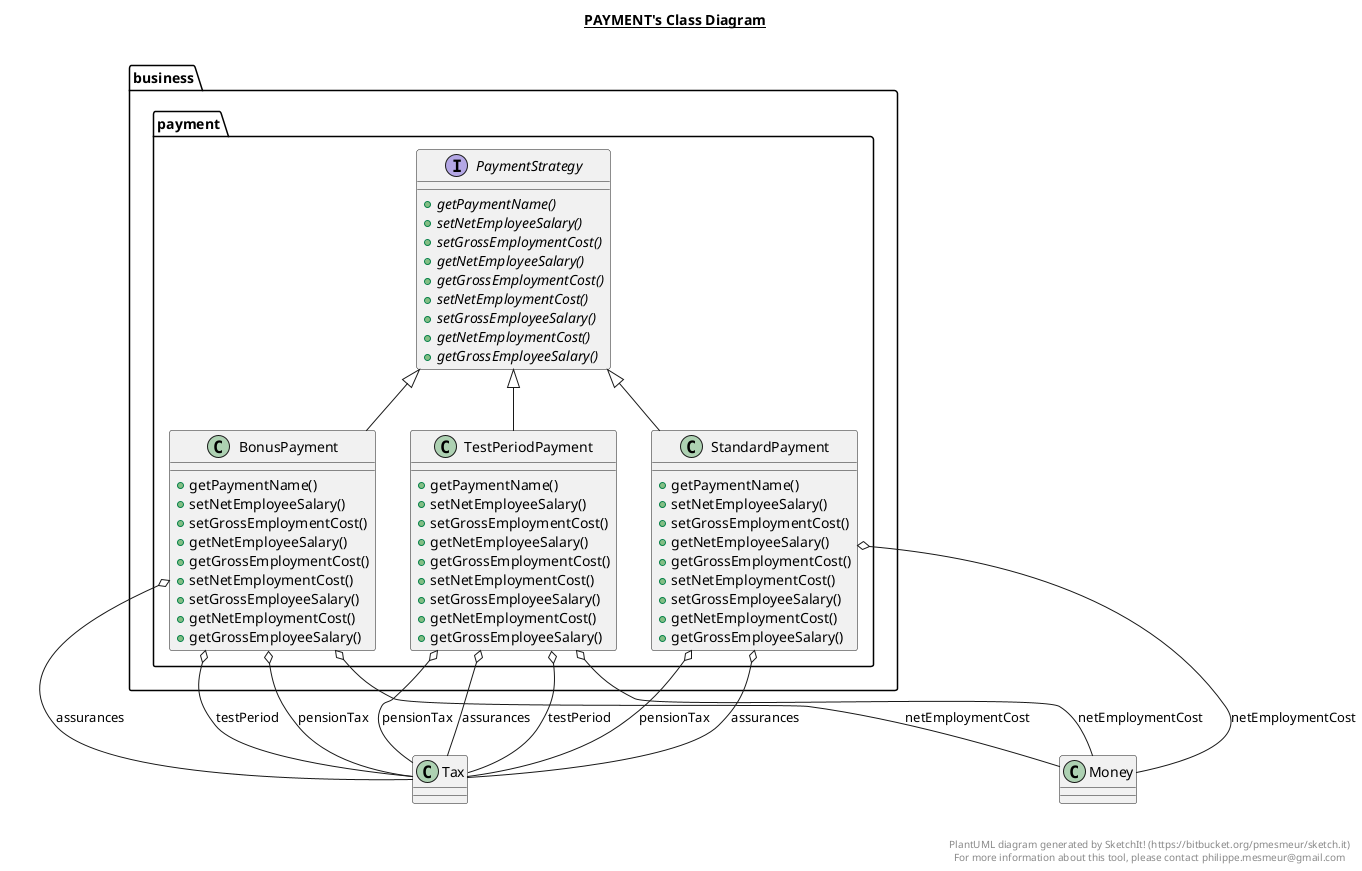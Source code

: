 @startuml

title __PAYMENT's Class Diagram__\n

  package business {
    package business.payment {
      class BonusPayment {
          + getPaymentName()
          + setNetEmployeeSalary()
          + setGrossEmploymentCost()
          + getNetEmployeeSalary()
          + getGrossEmploymentCost()
          + setNetEmploymentCost()
          + setGrossEmployeeSalary()
          + getNetEmploymentCost()
          + getGrossEmployeeSalary()
      }
    }
  }
  

  package business {
    package business.payment {
      interface PaymentStrategy {
          {abstract} + getPaymentName()
          {abstract} + setNetEmployeeSalary()
          {abstract} + setGrossEmploymentCost()
          {abstract} + getNetEmployeeSalary()
          {abstract} + getGrossEmploymentCost()
          {abstract} + setNetEmploymentCost()
          {abstract} + setGrossEmployeeSalary()
          {abstract} + getNetEmploymentCost()
          {abstract} + getGrossEmployeeSalary()
      }
    }
  }
  

  package business {
    package business.payment {
      class StandardPayment {
          + getPaymentName()
          + setNetEmployeeSalary()
          + setGrossEmploymentCost()
          + getNetEmployeeSalary()
          + getGrossEmploymentCost()
          + setNetEmploymentCost()
          + setGrossEmployeeSalary()
          + getNetEmploymentCost()
          + getGrossEmployeeSalary()
      }
    }
  }
  

  package business {
    package business.payment {
      class TestPeriodPayment {
          + getPaymentName()
          + setNetEmployeeSalary()
          + setGrossEmploymentCost()
          + getNetEmployeeSalary()
          + getGrossEmploymentCost()
          + setNetEmploymentCost()
          + setGrossEmployeeSalary()
          + getNetEmploymentCost()
          + getGrossEmployeeSalary()
      }
    }
  }
  

  BonusPayment -up-|> PaymentStrategy
  BonusPayment o-- Money : netEmploymentCost
  BonusPayment o-- Tax : pensionTax
  BonusPayment o-- Tax : assurances
  BonusPayment o-- Tax : testPeriod
  StandardPayment -up-|> PaymentStrategy
  StandardPayment o-- Money : netEmploymentCost
  StandardPayment o-- Tax : pensionTax
  StandardPayment o-- Tax : assurances
  TestPeriodPayment -up-|> PaymentStrategy
  TestPeriodPayment o-- Money : netEmploymentCost
  TestPeriodPayment o-- Tax : pensionTax
  TestPeriodPayment o-- Tax : assurances
  TestPeriodPayment o-- Tax : testPeriod


right footer


PlantUML diagram generated by SketchIt! (https://bitbucket.org/pmesmeur/sketch.it)
For more information about this tool, please contact philippe.mesmeur@gmail.com
endfooter

@enduml
